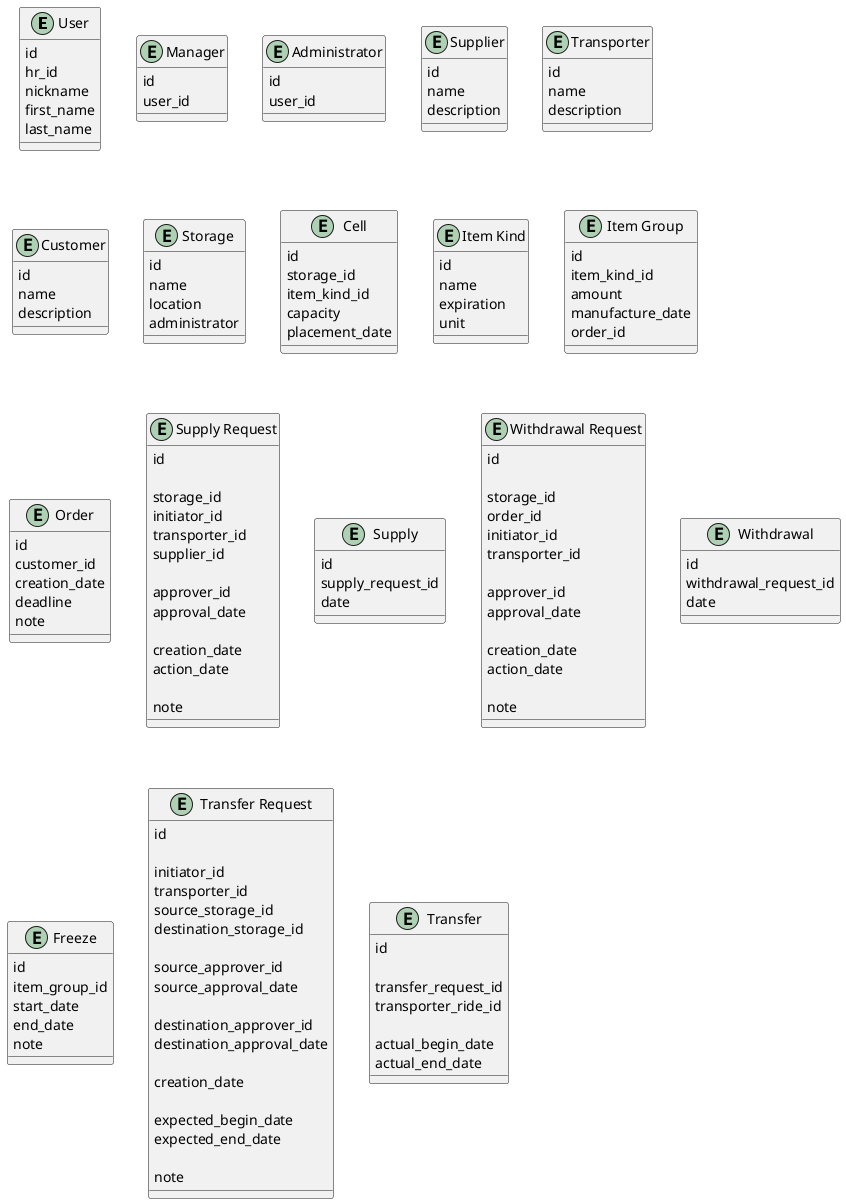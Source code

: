 @startuml Storage Net ER Diagram

entity "User" as user {
  id
  hr_id
  nickname
  first_name
  last_name
}

entity "Manager" as manager {
  id
  user_id
}

entity "Administrator" as administrator {
  id
  user_id
}

entity "Supplier" as supplier {
  id
  name
  description
}

entity "Transporter" as transporter {
  id
  name
  description
}

entity "Customer" as customer {
  id
  name
  description
}

entity "Storage" as storage {
  id
  name
  location
  administrator
}

entity "Cell" as cell {
  id
  storage_id
  item_kind_id
  capacity
  placement_date
}

entity "Item Kind" as item_kind {
  id
  name
  expiration
  unit
}

entity "Item Group" as item_group {
  id
  item_kind_id
  amount
  manufacture_date
  order_id
}

entity "Order" as order {
  id
  customer_id
  creation_date
  deadline
  note
}

entity "Supply Request" as supply_request {
  id

  storage_id
  initiator_id
  transporter_id
  supplier_id

  approver_id
  approval_date

  creation_date
  action_date

  note
}

entity "Supply" as shipment {
  id
  supply_request_id
  date
}

entity "Withdrawal Request" as withdrawal_request {
  id
  
  storage_id
  order_id
  initiator_id
  transporter_id

  approver_id
  approval_date

  creation_date
  action_date

  note
}

entity "Withdrawal" as withdrawal {
  id
  withdrawal_request_id
  date
}

entity "Freeze" as freeze {
  id
  item_group_id
  start_date
  end_date
  note
}

entity "Transfer Request" as transfer_request {
  id

  initiator_id
  transporter_id
  source_storage_id
  destination_storage_id

  source_approver_id
  source_approval_date

  destination_approver_id
  destination_approval_date

  creation_date

  expected_begin_date
  expected_end_date

  note
}

entity "Transfer" as transfer {
  id

  transfer_request_id
  transporter_ride_id

  actual_begin_date
  actual_end_date
}


@enduml